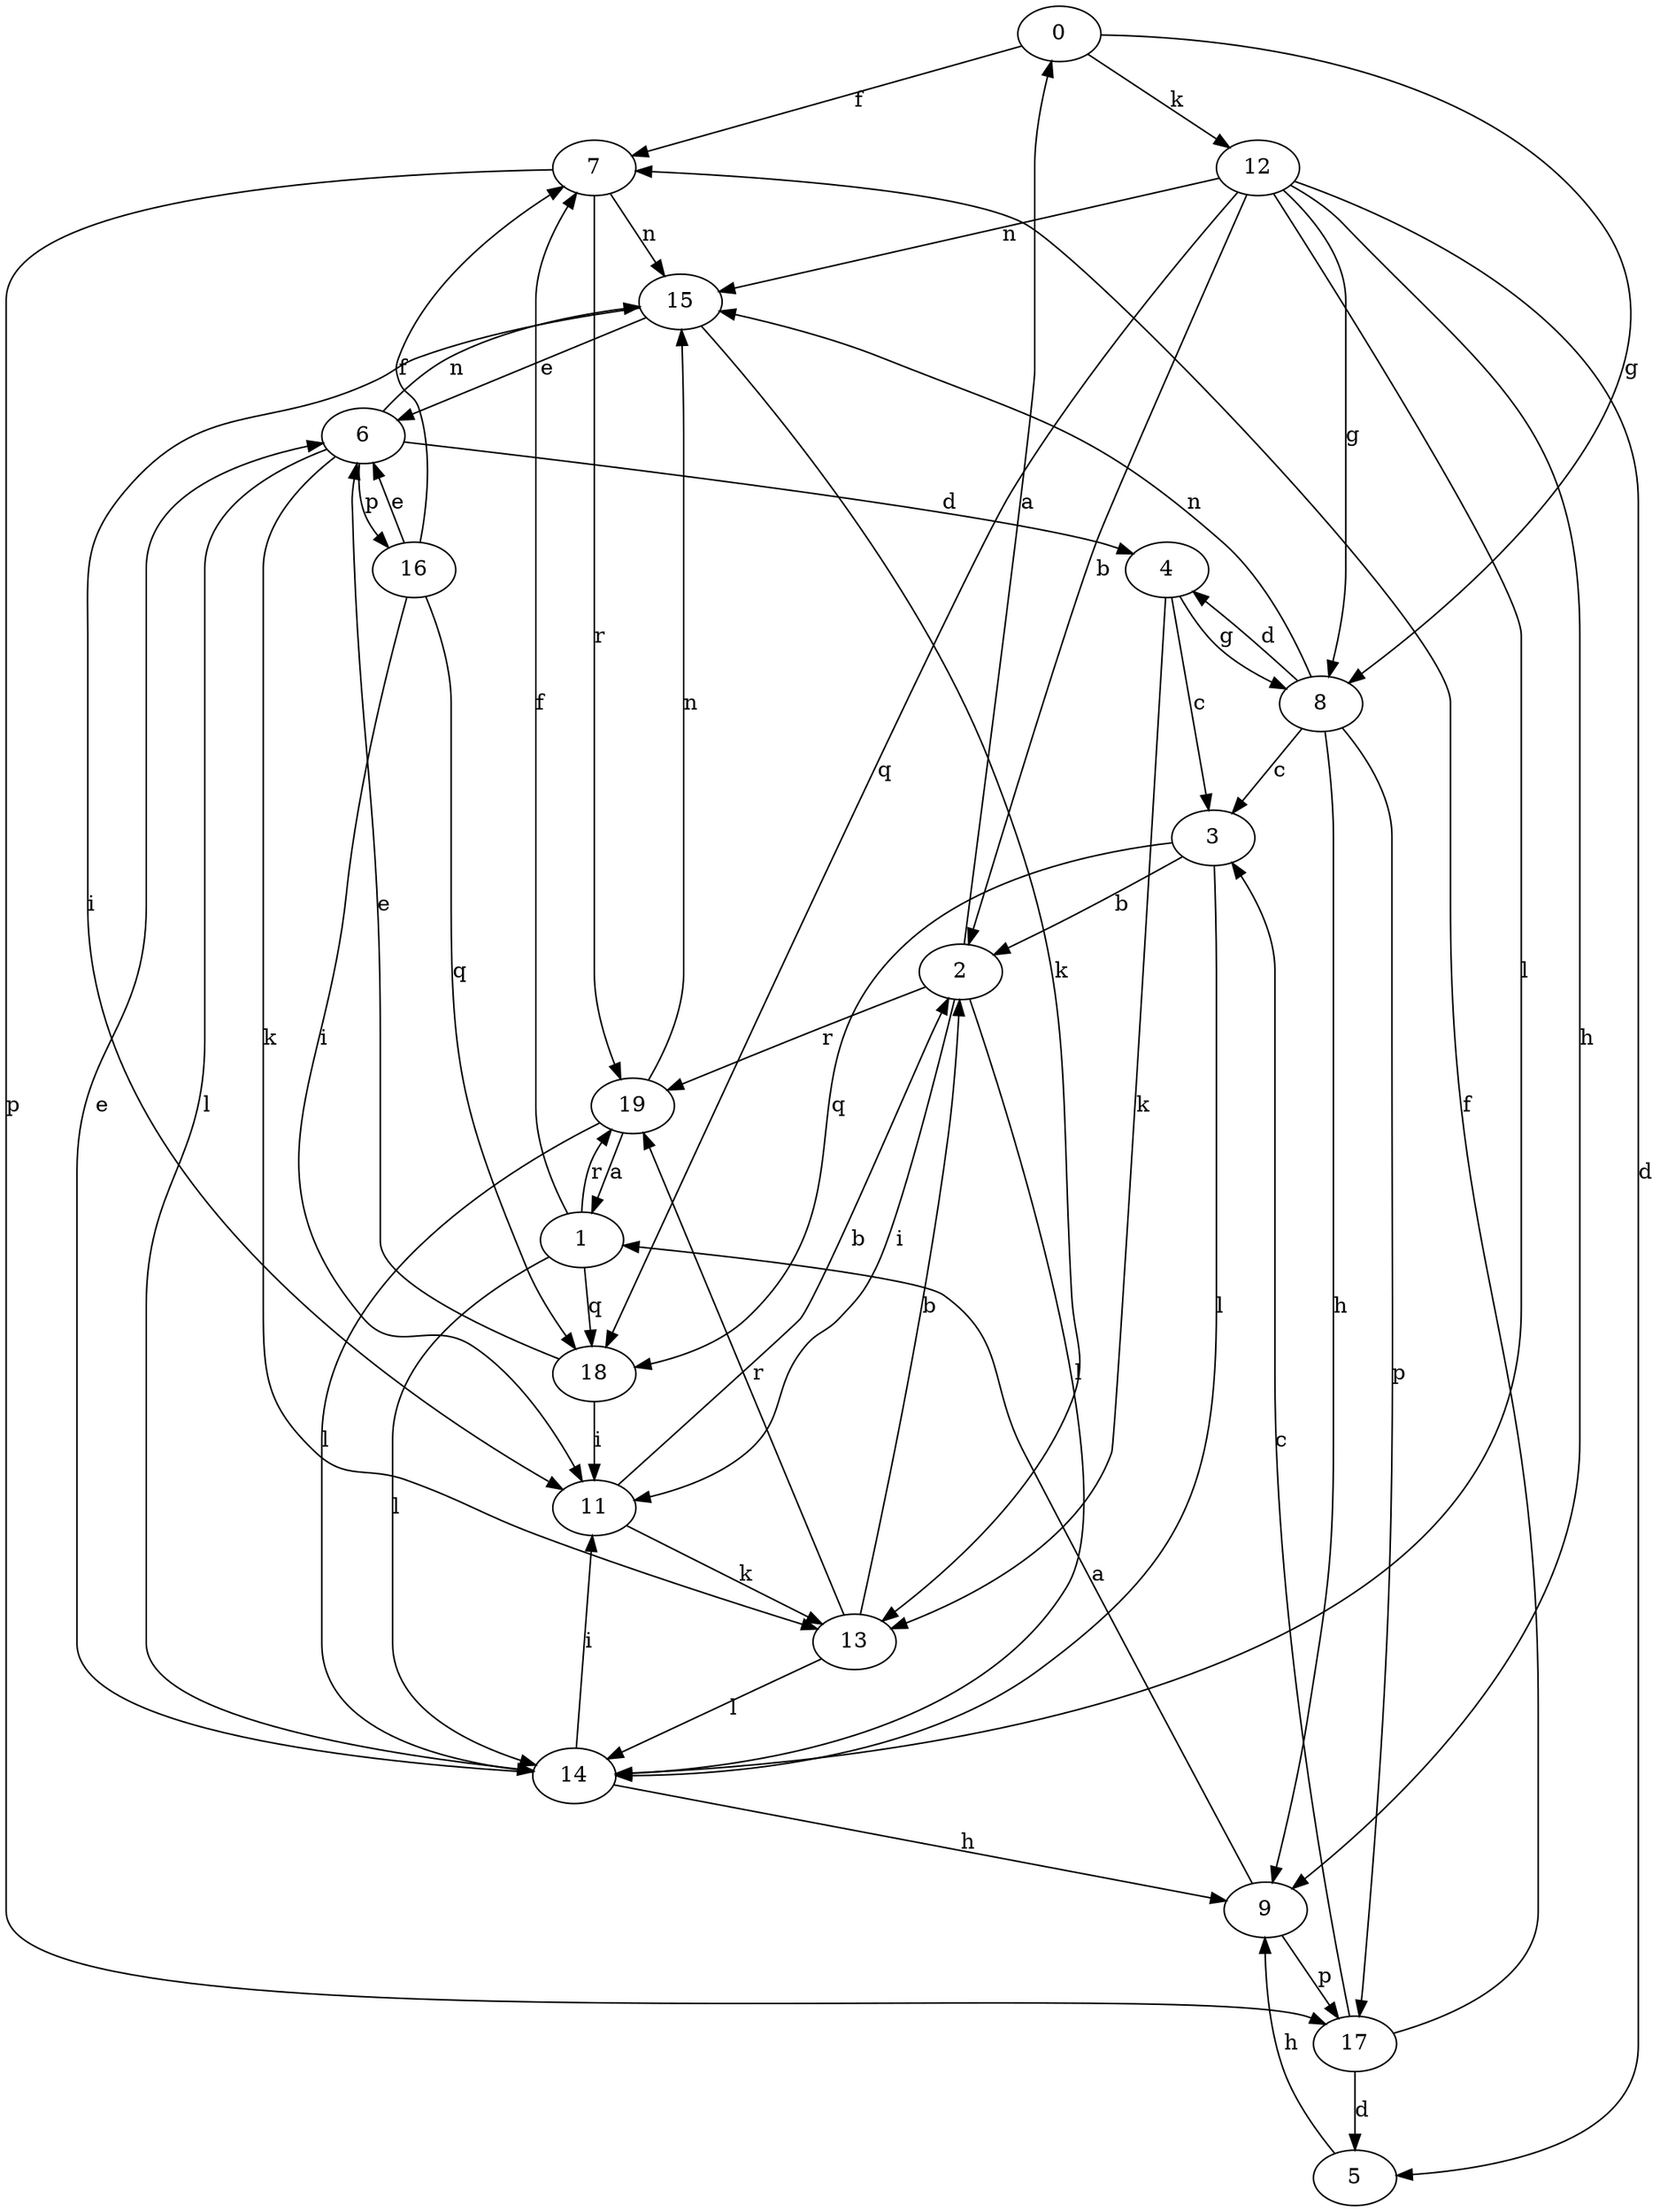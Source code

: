 strict digraph  {
0;
1;
2;
3;
4;
5;
6;
7;
8;
9;
11;
12;
13;
14;
15;
16;
17;
18;
19;
0 -> 7  [label=f];
0 -> 8  [label=g];
0 -> 12  [label=k];
1 -> 7  [label=f];
1 -> 14  [label=l];
1 -> 18  [label=q];
1 -> 19  [label=r];
2 -> 0  [label=a];
2 -> 11  [label=i];
2 -> 14  [label=l];
2 -> 19  [label=r];
3 -> 2  [label=b];
3 -> 14  [label=l];
3 -> 18  [label=q];
4 -> 3  [label=c];
4 -> 8  [label=g];
4 -> 13  [label=k];
5 -> 9  [label=h];
6 -> 4  [label=d];
6 -> 13  [label=k];
6 -> 14  [label=l];
6 -> 15  [label=n];
6 -> 16  [label=p];
7 -> 15  [label=n];
7 -> 17  [label=p];
7 -> 19  [label=r];
8 -> 3  [label=c];
8 -> 4  [label=d];
8 -> 9  [label=h];
8 -> 15  [label=n];
8 -> 17  [label=p];
9 -> 1  [label=a];
9 -> 17  [label=p];
11 -> 2  [label=b];
11 -> 13  [label=k];
12 -> 2  [label=b];
12 -> 5  [label=d];
12 -> 8  [label=g];
12 -> 9  [label=h];
12 -> 14  [label=l];
12 -> 15  [label=n];
12 -> 18  [label=q];
13 -> 2  [label=b];
13 -> 14  [label=l];
13 -> 19  [label=r];
14 -> 6  [label=e];
14 -> 9  [label=h];
14 -> 11  [label=i];
15 -> 6  [label=e];
15 -> 11  [label=i];
15 -> 13  [label=k];
16 -> 6  [label=e];
16 -> 7  [label=f];
16 -> 11  [label=i];
16 -> 18  [label=q];
17 -> 3  [label=c];
17 -> 5  [label=d];
17 -> 7  [label=f];
18 -> 6  [label=e];
18 -> 11  [label=i];
19 -> 1  [label=a];
19 -> 14  [label=l];
19 -> 15  [label=n];
}
